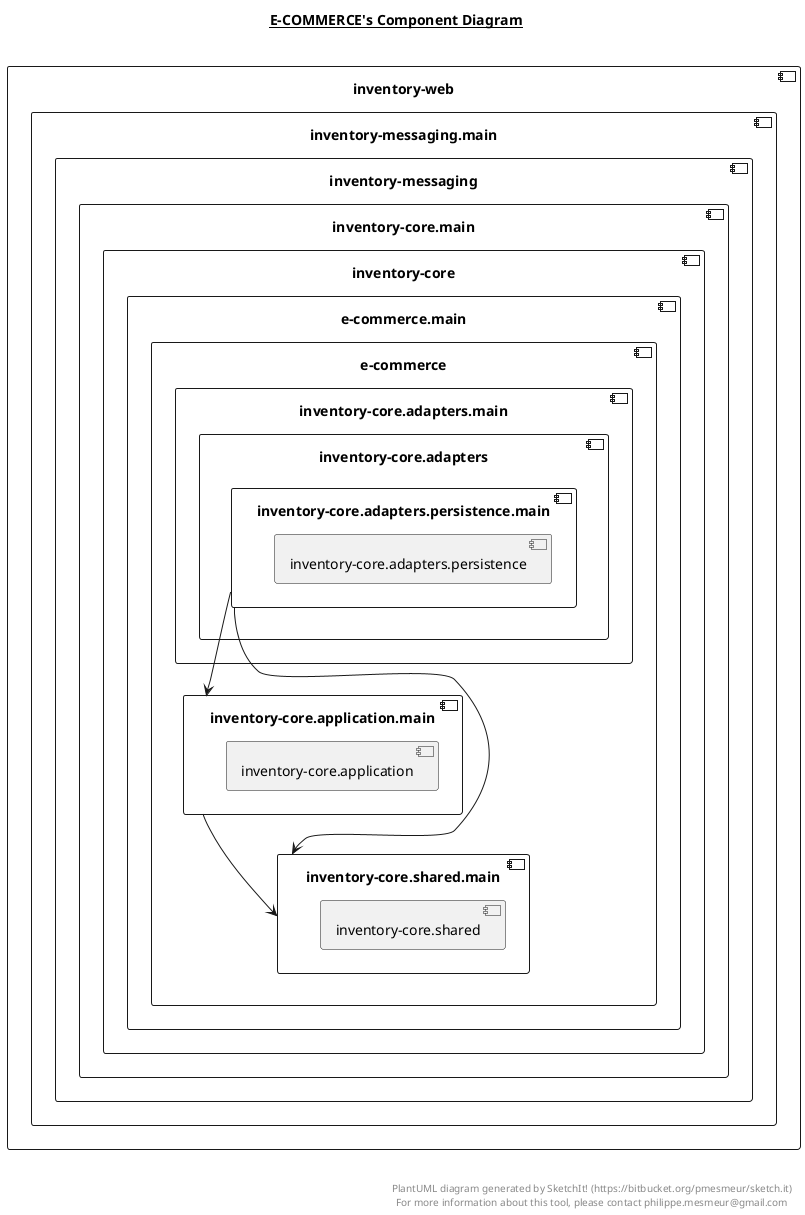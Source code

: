 @startuml

title __E-COMMERCE's Component Diagram__\n

  component "inventory-web" {
        [inventory-messaging.main]
    component "inventory-messaging.main" {
          [inventory-messaging]
      component "inventory-messaging" {
            [inventory-core.main]
        component "inventory-core.main" {
              [inventory-core]
          component "inventory-core" {
                [e-commerce.main]
            component "e-commerce.main" {
                  [e-commerce]
              component "e-commerce" {
                    [inventory-core.application.main]
                    [inventory-core.adapters.main]
                    [inventory-core.shared.main]
                component "inventory-core.application.main" {
                      [inventory-core.application]
                }


                component "inventory-core.adapters.main" {
                      [inventory-core.adapters]
                  component "inventory-core.adapters" {
                        [inventory-core.adapters.persistence.main]
                    component "inventory-core.adapters.persistence.main" {
                          [inventory-core.adapters.persistence]
                    }


                  }


                }


                component "inventory-core.shared.main" {
                      [inventory-core.shared]
                }


              }


            }


          }


        }


      }


    }


  }


  [inventory-core.adapters.persistence.main] --> [inventory-core.application.main]
  [inventory-core.adapters.persistence.main] --> [inventory-core.shared.main]
  [inventory-core.application.main] --> [inventory-core.shared.main]


right footer


PlantUML diagram generated by SketchIt! (https://bitbucket.org/pmesmeur/sketch.it)
For more information about this tool, please contact philippe.mesmeur@gmail.com
endfooter

@enduml

